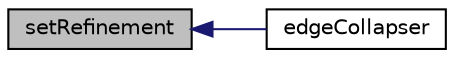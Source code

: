 digraph "setRefinement"
{
  bgcolor="transparent";
  edge [fontname="Helvetica",fontsize="10",labelfontname="Helvetica",labelfontsize="10"];
  node [fontname="Helvetica",fontsize="10",shape=record];
  rankdir="LR";
  Node2414 [label="setRefinement",height=0.2,width=0.4,color="black", fillcolor="grey75", style="filled", fontcolor="black"];
  Node2414 -> Node2415 [dir="back",color="midnightblue",fontsize="10",style="solid",fontname="Helvetica"];
  Node2415 [label="edgeCollapser",height=0.2,width=0.4,color="black",URL="$a22401.html#a2147888c418be2dda02d2893dbb49930",tooltip="Construct from mesh and dict. "];
}

